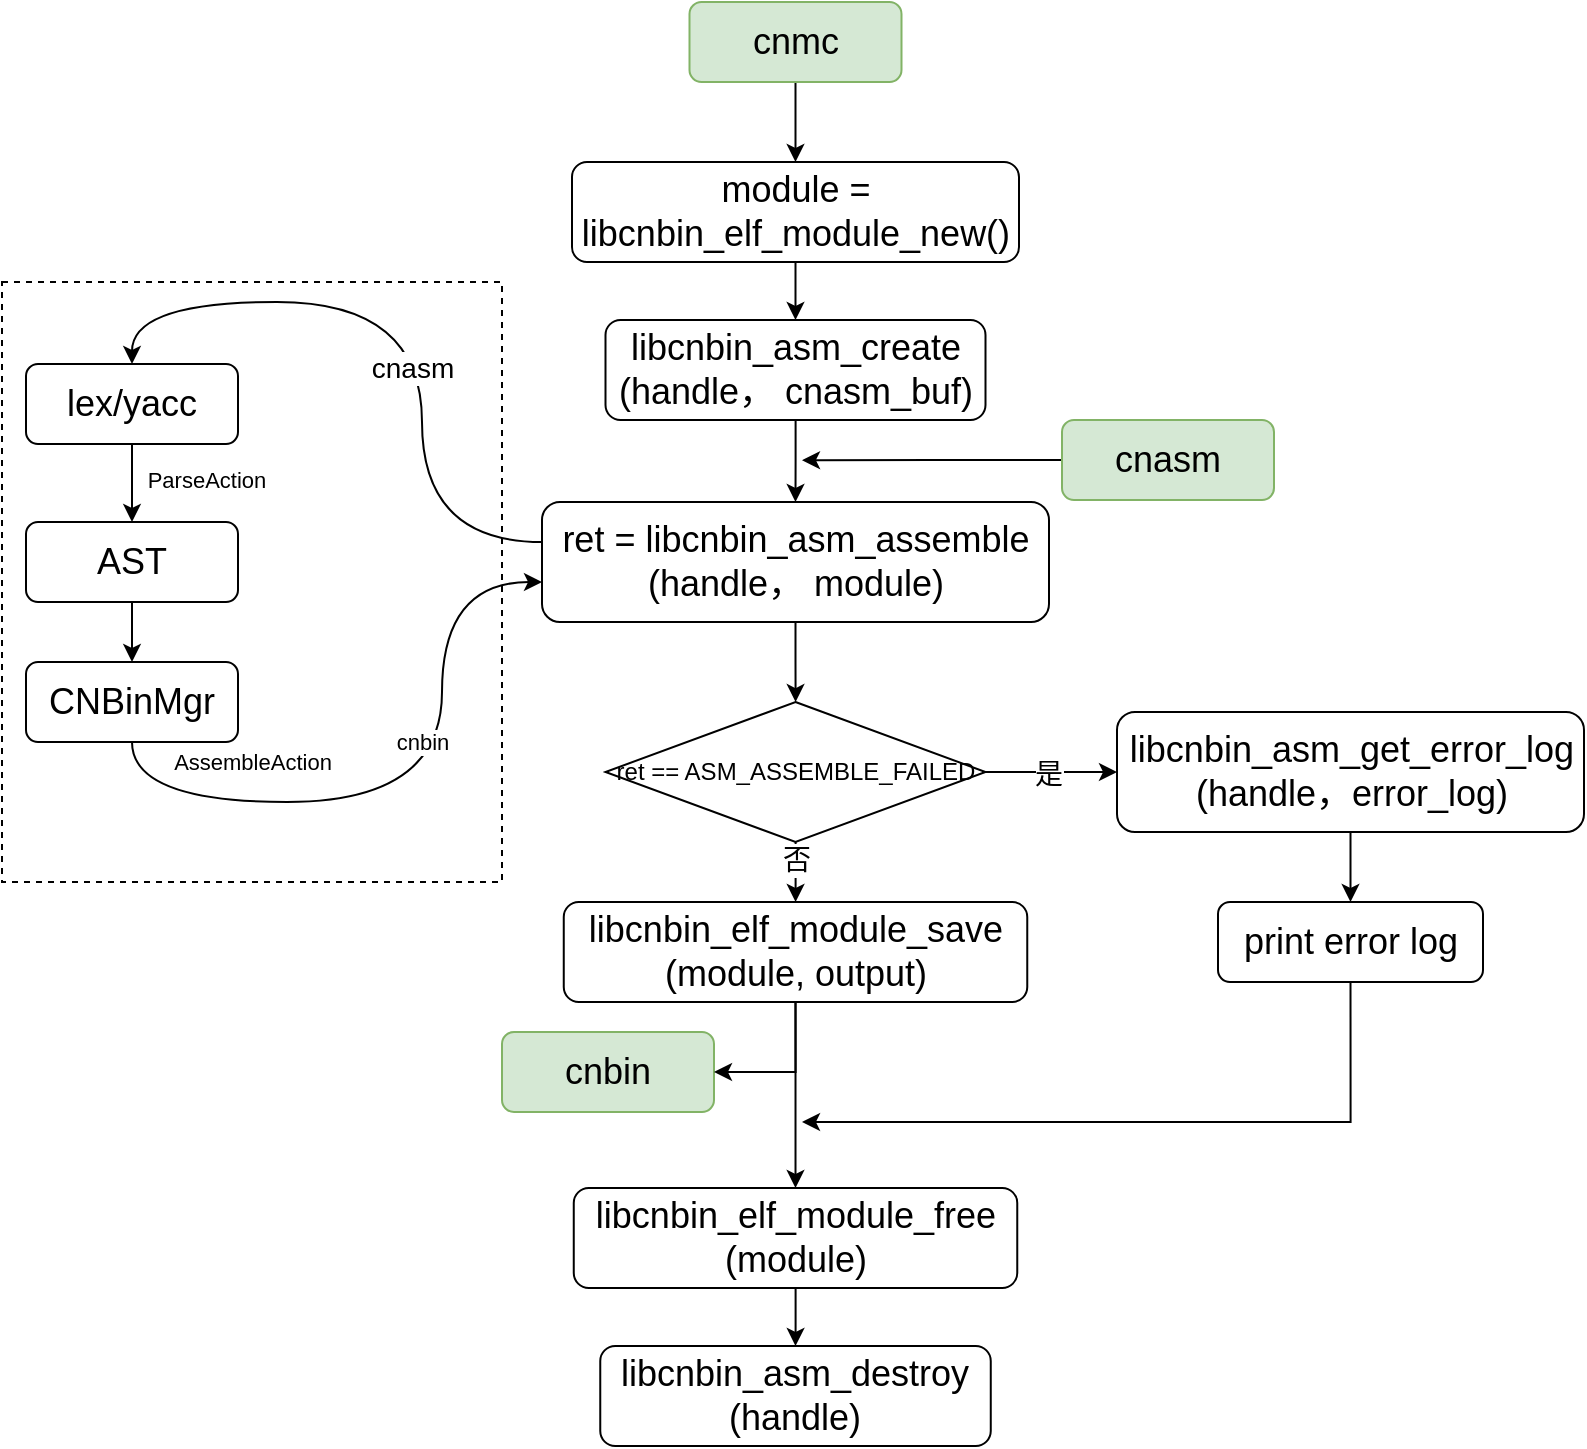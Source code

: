 <mxfile version="21.6.8" type="github">
  <diagram id="C5RBs43oDa-KdzZeNtuy" name="Page-1">
    <mxGraphModel dx="2173" dy="775" grid="1" gridSize="10" guides="1" tooltips="1" connect="1" arrows="1" fold="1" page="1" pageScale="1" pageWidth="827" pageHeight="1169" math="0" shadow="0">
      <root>
        <mxCell id="WIyWlLk6GJQsqaUBKTNV-0" />
        <mxCell id="WIyWlLk6GJQsqaUBKTNV-1" parent="WIyWlLk6GJQsqaUBKTNV-0" />
        <mxCell id="o8AXfJ6d0ml3byffhMXa-38" style="edgeStyle=orthogonalEdgeStyle;rounded=0;orthogonalLoop=1;jettySize=auto;html=1;exitX=0.5;exitY=1;exitDx=0;exitDy=0;entryX=0.5;entryY=0;entryDx=0;entryDy=0;" parent="WIyWlLk6GJQsqaUBKTNV-1" source="1VvXPGQ5xc2AV_AhxKoi-1" target="o8AXfJ6d0ml3byffhMXa-6" edge="1">
          <mxGeometry relative="1" as="geometry" />
        </mxCell>
        <mxCell id="1VvXPGQ5xc2AV_AhxKoi-1" value="&lt;span style=&quot;font-size: 18px;&quot;&gt;cnmc&lt;/span&gt;" style="rounded=1;whiteSpace=wrap;html=1;fontSize=12;glass=0;strokeWidth=1;shadow=0;fillColor=#d5e8d4;strokeColor=#82b366;" parent="WIyWlLk6GJQsqaUBKTNV-1" vertex="1">
          <mxGeometry x="-456.25" y="50" width="106" height="40" as="geometry" />
        </mxCell>
        <mxCell id="1VvXPGQ5xc2AV_AhxKoi-3" value="&lt;font style=&quot;font-size: 18px;&quot;&gt;cnbin&lt;/font&gt;" style="rounded=1;whiteSpace=wrap;html=1;fontSize=12;glass=0;strokeWidth=1;shadow=0;fillColor=#d5e8d4;strokeColor=#82b366;" parent="WIyWlLk6GJQsqaUBKTNV-1" vertex="1">
          <mxGeometry x="-550" y="565" width="106" height="40" as="geometry" />
        </mxCell>
        <mxCell id="o8AXfJ6d0ml3byffhMXa-13" value="" style="edgeStyle=orthogonalEdgeStyle;rounded=0;orthogonalLoop=1;jettySize=auto;html=1;" parent="WIyWlLk6GJQsqaUBKTNV-1" source="o8AXfJ6d0ml3byffhMXa-0" target="o8AXfJ6d0ml3byffhMXa-3" edge="1">
          <mxGeometry relative="1" as="geometry" />
        </mxCell>
        <mxCell id="o8AXfJ6d0ml3byffhMXa-0" value="&lt;span style=&quot;font-size: 18px;&quot;&gt;ret = libcnbin_asm_assemble&lt;br&gt;(handle， module)&lt;/span&gt;" style="rounded=1;whiteSpace=wrap;html=1;fontSize=12;glass=0;strokeWidth=1;shadow=0;" parent="WIyWlLk6GJQsqaUBKTNV-1" vertex="1">
          <mxGeometry x="-530" y="300" width="253.5" height="60" as="geometry" />
        </mxCell>
        <mxCell id="o8AXfJ6d0ml3byffhMXa-12" value="" style="edgeStyle=orthogonalEdgeStyle;rounded=0;orthogonalLoop=1;jettySize=auto;html=1;" parent="WIyWlLk6GJQsqaUBKTNV-1" source="o8AXfJ6d0ml3byffhMXa-2" target="o8AXfJ6d0ml3byffhMXa-0" edge="1">
          <mxGeometry relative="1" as="geometry" />
        </mxCell>
        <mxCell id="o8AXfJ6d0ml3byffhMXa-2" value="&lt;span style=&quot;font-size: 18px;&quot;&gt;libcnbin_asm_create&lt;br&gt;(handle， cnasm_buf)&lt;/span&gt;" style="rounded=1;whiteSpace=wrap;html=1;fontSize=12;glass=0;strokeWidth=1;shadow=0;" parent="WIyWlLk6GJQsqaUBKTNV-1" vertex="1">
          <mxGeometry x="-498.25" y="209" width="190" height="50" as="geometry" />
        </mxCell>
        <mxCell id="o8AXfJ6d0ml3byffhMXa-14" value="" style="edgeStyle=orthogonalEdgeStyle;rounded=0;orthogonalLoop=1;jettySize=auto;html=1;" parent="WIyWlLk6GJQsqaUBKTNV-1" source="o8AXfJ6d0ml3byffhMXa-3" target="o8AXfJ6d0ml3byffhMXa-4" edge="1">
          <mxGeometry relative="1" as="geometry" />
        </mxCell>
        <mxCell id="o8AXfJ6d0ml3byffhMXa-41" value="&lt;font style=&quot;font-size: 14px;&quot;&gt;是&lt;/font&gt;" style="edgeLabel;html=1;align=center;verticalAlign=middle;resizable=0;points=[];" parent="o8AXfJ6d0ml3byffhMXa-14" vertex="1" connectable="0">
          <mxGeometry x="-0.064" y="-1" relative="1" as="geometry">
            <mxPoint as="offset" />
          </mxGeometry>
        </mxCell>
        <mxCell id="o8AXfJ6d0ml3byffhMXa-16" value="" style="edgeStyle=orthogonalEdgeStyle;rounded=0;orthogonalLoop=1;jettySize=auto;html=1;" parent="WIyWlLk6GJQsqaUBKTNV-1" source="o8AXfJ6d0ml3byffhMXa-3" target="o8AXfJ6d0ml3byffhMXa-7" edge="1">
          <mxGeometry relative="1" as="geometry" />
        </mxCell>
        <mxCell id="o8AXfJ6d0ml3byffhMXa-43" value="&lt;font style=&quot;font-size: 14px;&quot;&gt;否&lt;/font&gt;" style="edgeLabel;html=1;align=center;verticalAlign=middle;resizable=0;points=[];" parent="o8AXfJ6d0ml3byffhMXa-16" vertex="1" connectable="0">
          <mxGeometry x="-0.41" relative="1" as="geometry">
            <mxPoint as="offset" />
          </mxGeometry>
        </mxCell>
        <mxCell id="o8AXfJ6d0ml3byffhMXa-3" value="&lt;font style=&quot;font-size: 12px;&quot;&gt;ret == ASM_ASSEMBLE_FAILED&lt;/font&gt;" style="rhombus;whiteSpace=wrap;html=1;" parent="WIyWlLk6GJQsqaUBKTNV-1" vertex="1">
          <mxGeometry x="-498.25" y="400" width="190" height="70" as="geometry" />
        </mxCell>
        <mxCell id="o8AXfJ6d0ml3byffhMXa-20" value="" style="edgeStyle=orthogonalEdgeStyle;rounded=0;orthogonalLoop=1;jettySize=auto;html=1;" parent="WIyWlLk6GJQsqaUBKTNV-1" source="o8AXfJ6d0ml3byffhMXa-4" target="o8AXfJ6d0ml3byffhMXa-19" edge="1">
          <mxGeometry relative="1" as="geometry" />
        </mxCell>
        <mxCell id="o8AXfJ6d0ml3byffhMXa-4" value="&lt;span style=&quot;font-size: 18px;&quot;&gt;libcnbin_asm_get_error_log&lt;br&gt;(handle，error_log)&lt;/span&gt;" style="rounded=1;whiteSpace=wrap;html=1;fontSize=12;glass=0;strokeWidth=1;shadow=0;" parent="WIyWlLk6GJQsqaUBKTNV-1" vertex="1">
          <mxGeometry x="-242.5" y="405" width="233.5" height="60" as="geometry" />
        </mxCell>
        <mxCell id="o8AXfJ6d0ml3byffhMXa-11" style="edgeStyle=orthogonalEdgeStyle;rounded=0;orthogonalLoop=1;jettySize=auto;html=1;exitX=0.5;exitY=1;exitDx=0;exitDy=0;entryX=0.5;entryY=0;entryDx=0;entryDy=0;" parent="WIyWlLk6GJQsqaUBKTNV-1" source="o8AXfJ6d0ml3byffhMXa-6" target="o8AXfJ6d0ml3byffhMXa-2" edge="1">
          <mxGeometry relative="1" as="geometry" />
        </mxCell>
        <mxCell id="o8AXfJ6d0ml3byffhMXa-6" value="&lt;span style=&quot;font-size: 18px;&quot;&gt;module = &lt;br&gt;libcnbin_elf_module_new()&lt;/span&gt;" style="rounded=1;whiteSpace=wrap;html=1;fontSize=12;glass=0;strokeWidth=1;shadow=0;" parent="WIyWlLk6GJQsqaUBKTNV-1" vertex="1">
          <mxGeometry x="-515" y="130" width="223.5" height="50" as="geometry" />
        </mxCell>
        <mxCell id="o8AXfJ6d0ml3byffhMXa-17" value="" style="edgeStyle=orthogonalEdgeStyle;rounded=0;orthogonalLoop=1;jettySize=auto;html=1;" parent="WIyWlLk6GJQsqaUBKTNV-1" source="o8AXfJ6d0ml3byffhMXa-7" target="o8AXfJ6d0ml3byffhMXa-8" edge="1">
          <mxGeometry relative="1" as="geometry" />
        </mxCell>
        <mxCell id="o8AXfJ6d0ml3byffhMXa-39" style="edgeStyle=orthogonalEdgeStyle;rounded=0;orthogonalLoop=1;jettySize=auto;html=1;exitX=0.5;exitY=1;exitDx=0;exitDy=0;entryX=1;entryY=0.5;entryDx=0;entryDy=0;" parent="WIyWlLk6GJQsqaUBKTNV-1" source="o8AXfJ6d0ml3byffhMXa-7" target="1VvXPGQ5xc2AV_AhxKoi-3" edge="1">
          <mxGeometry relative="1" as="geometry" />
        </mxCell>
        <mxCell id="o8AXfJ6d0ml3byffhMXa-7" value="&lt;span style=&quot;font-size: 18px;&quot;&gt;libcnbin_elf_module_save&lt;br&gt;(module, output)&lt;/span&gt;" style="rounded=1;whiteSpace=wrap;html=1;fontSize=12;glass=0;strokeWidth=1;shadow=0;" parent="WIyWlLk6GJQsqaUBKTNV-1" vertex="1">
          <mxGeometry x="-519.12" y="500" width="231.75" height="50" as="geometry" />
        </mxCell>
        <mxCell id="o8AXfJ6d0ml3byffhMXa-18" value="" style="edgeStyle=orthogonalEdgeStyle;rounded=0;orthogonalLoop=1;jettySize=auto;html=1;" parent="WIyWlLk6GJQsqaUBKTNV-1" source="o8AXfJ6d0ml3byffhMXa-8" target="o8AXfJ6d0ml3byffhMXa-9" edge="1">
          <mxGeometry relative="1" as="geometry" />
        </mxCell>
        <mxCell id="o8AXfJ6d0ml3byffhMXa-8" value="&lt;span style=&quot;font-size: 18px;&quot;&gt;libcnbin_elf_module_free&lt;br&gt;(module)&lt;/span&gt;" style="rounded=1;whiteSpace=wrap;html=1;fontSize=12;glass=0;strokeWidth=1;shadow=0;" parent="WIyWlLk6GJQsqaUBKTNV-1" vertex="1">
          <mxGeometry x="-514.12" y="643" width="221.75" height="50" as="geometry" />
        </mxCell>
        <mxCell id="o8AXfJ6d0ml3byffhMXa-9" value="&lt;span style=&quot;font-size: 18px;&quot;&gt;libcnbin_asm_destroy&lt;br&gt;(handle)&lt;/span&gt;" style="rounded=1;whiteSpace=wrap;html=1;fontSize=12;glass=0;strokeWidth=1;shadow=0;" parent="WIyWlLk6GJQsqaUBKTNV-1" vertex="1">
          <mxGeometry x="-500.87" y="722" width="195.25" height="50" as="geometry" />
        </mxCell>
        <mxCell id="o8AXfJ6d0ml3byffhMXa-40" style="edgeStyle=orthogonalEdgeStyle;rounded=0;orthogonalLoop=1;jettySize=auto;html=1;exitX=0.5;exitY=1;exitDx=0;exitDy=0;" parent="WIyWlLk6GJQsqaUBKTNV-1" source="o8AXfJ6d0ml3byffhMXa-19" edge="1">
          <mxGeometry relative="1" as="geometry">
            <mxPoint x="-400" y="610" as="targetPoint" />
            <Array as="points">
              <mxPoint x="-126" y="610" />
            </Array>
          </mxGeometry>
        </mxCell>
        <mxCell id="o8AXfJ6d0ml3byffhMXa-19" value="&lt;span style=&quot;font-size: 18px;&quot;&gt;print error log&lt;/span&gt;" style="rounded=1;whiteSpace=wrap;html=1;fontSize=12;glass=0;strokeWidth=1;shadow=0;" parent="WIyWlLk6GJQsqaUBKTNV-1" vertex="1">
          <mxGeometry x="-192" y="500" width="132.5" height="40" as="geometry" />
        </mxCell>
        <mxCell id="o8AXfJ6d0ml3byffhMXa-22" value="" style="rounded=0;whiteSpace=wrap;html=1;fillColor=none;dashed=1;" parent="WIyWlLk6GJQsqaUBKTNV-1" vertex="1">
          <mxGeometry x="-800" y="190" width="250" height="300" as="geometry" />
        </mxCell>
        <mxCell id="o8AXfJ6d0ml3byffhMXa-25" style="edgeStyle=orthogonalEdgeStyle;rounded=0;orthogonalLoop=1;jettySize=auto;html=1;exitX=0;exitY=0.5;exitDx=0;exitDy=0;" parent="WIyWlLk6GJQsqaUBKTNV-1" source="o8AXfJ6d0ml3byffhMXa-23" edge="1">
          <mxGeometry relative="1" as="geometry">
            <mxPoint x="-400" y="279.095" as="targetPoint" />
          </mxGeometry>
        </mxCell>
        <mxCell id="o8AXfJ6d0ml3byffhMXa-23" value="&lt;font style=&quot;font-size: 18px;&quot;&gt;cnasm&lt;/font&gt;" style="rounded=1;whiteSpace=wrap;html=1;fontSize=12;glass=0;strokeWidth=1;shadow=0;fillColor=#d5e8d4;strokeColor=#82b366;" parent="WIyWlLk6GJQsqaUBKTNV-1" vertex="1">
          <mxGeometry x="-270" y="259" width="106" height="40" as="geometry" />
        </mxCell>
        <mxCell id="o8AXfJ6d0ml3byffhMXa-26" style="edgeStyle=orthogonalEdgeStyle;rounded=0;orthogonalLoop=1;jettySize=auto;html=1;exitX=0.5;exitY=1;exitDx=0;exitDy=0;entryX=0.5;entryY=0;entryDx=0;entryDy=0;" parent="WIyWlLk6GJQsqaUBKTNV-1" source="o8AXfJ6d0ml3byffhMXa-28" target="o8AXfJ6d0ml3byffhMXa-30" edge="1">
          <mxGeometry relative="1" as="geometry" />
        </mxCell>
        <mxCell id="o8AXfJ6d0ml3byffhMXa-27" value="ParseAction" style="edgeLabel;html=1;align=center;verticalAlign=middle;resizable=0;points=[];" parent="o8AXfJ6d0ml3byffhMXa-26" vertex="1" connectable="0">
          <mxGeometry x="-0.072" y="-2" relative="1" as="geometry">
            <mxPoint x="39" as="offset" />
          </mxGeometry>
        </mxCell>
        <mxCell id="o8AXfJ6d0ml3byffhMXa-28" value="&lt;font style=&quot;font-size: 18px;&quot;&gt;lex/yacc&lt;/font&gt;" style="rounded=1;whiteSpace=wrap;html=1;fontSize=12;glass=0;strokeWidth=1;shadow=0;" parent="WIyWlLk6GJQsqaUBKTNV-1" vertex="1">
          <mxGeometry x="-788" y="231" width="106" height="40" as="geometry" />
        </mxCell>
        <mxCell id="o8AXfJ6d0ml3byffhMXa-29" style="edgeStyle=orthogonalEdgeStyle;rounded=0;orthogonalLoop=1;jettySize=auto;html=1;exitX=0.5;exitY=1;exitDx=0;exitDy=0;entryX=0.5;entryY=0;entryDx=0;entryDy=0;" parent="WIyWlLk6GJQsqaUBKTNV-1" source="o8AXfJ6d0ml3byffhMXa-30" target="o8AXfJ6d0ml3byffhMXa-34" edge="1">
          <mxGeometry relative="1" as="geometry" />
        </mxCell>
        <mxCell id="o8AXfJ6d0ml3byffhMXa-30" value="&lt;span style=&quot;font-size: 18px;&quot;&gt;AST&lt;/span&gt;" style="rounded=1;whiteSpace=wrap;html=1;fontSize=12;glass=0;strokeWidth=1;shadow=0;" parent="WIyWlLk6GJQsqaUBKTNV-1" vertex="1">
          <mxGeometry x="-788" y="310" width="106" height="40" as="geometry" />
        </mxCell>
        <mxCell id="o8AXfJ6d0ml3byffhMXa-31" style="edgeStyle=orthogonalEdgeStyle;curved=1;rounded=0;orthogonalLoop=1;jettySize=auto;html=1;exitX=0.5;exitY=1;exitDx=0;exitDy=0;entryX=0;entryY=0.75;entryDx=0;entryDy=0;" parent="WIyWlLk6GJQsqaUBKTNV-1" source="o8AXfJ6d0ml3byffhMXa-34" edge="1">
          <mxGeometry relative="1" as="geometry">
            <mxPoint x="-530" y="340" as="targetPoint" />
            <Array as="points">
              <mxPoint x="-735" y="450" />
              <mxPoint x="-580" y="450" />
              <mxPoint x="-580" y="340" />
            </Array>
          </mxGeometry>
        </mxCell>
        <mxCell id="o8AXfJ6d0ml3byffhMXa-32" value="AssembleAction" style="edgeLabel;html=1;align=center;verticalAlign=middle;resizable=0;points=[];" parent="o8AXfJ6d0ml3byffhMXa-31" vertex="1" connectable="0">
          <mxGeometry x="-0.524" y="-2" relative="1" as="geometry">
            <mxPoint x="8" y="-22" as="offset" />
          </mxGeometry>
        </mxCell>
        <mxCell id="o8AXfJ6d0ml3byffhMXa-33" value="cnbin" style="edgeLabel;html=1;align=center;verticalAlign=middle;resizable=0;points=[];" parent="o8AXfJ6d0ml3byffhMXa-31" vertex="1" connectable="0">
          <mxGeometry x="-0.126" y="6" relative="1" as="geometry">
            <mxPoint x="24" y="-24" as="offset" />
          </mxGeometry>
        </mxCell>
        <mxCell id="o8AXfJ6d0ml3byffhMXa-34" value="&lt;span style=&quot;font-size: 18px;&quot;&gt;CNBinMgr&lt;/span&gt;" style="rounded=1;whiteSpace=wrap;html=1;fontSize=12;glass=0;strokeWidth=1;shadow=0;" parent="WIyWlLk6GJQsqaUBKTNV-1" vertex="1">
          <mxGeometry x="-788" y="380" width="106" height="40" as="geometry" />
        </mxCell>
        <mxCell id="o8AXfJ6d0ml3byffhMXa-35" style="edgeStyle=orthogonalEdgeStyle;rounded=0;orthogonalLoop=1;jettySize=auto;html=1;exitX=0;exitY=0.25;exitDx=0;exitDy=0;curved=1;entryX=0.5;entryY=0;entryDx=0;entryDy=0;" parent="WIyWlLk6GJQsqaUBKTNV-1" target="o8AXfJ6d0ml3byffhMXa-28" edge="1">
          <mxGeometry relative="1" as="geometry">
            <mxPoint x="-740" y="210" as="targetPoint" />
            <Array as="points">
              <mxPoint x="-590" y="320" />
              <mxPoint x="-590" y="200" />
              <mxPoint x="-735" y="200" />
            </Array>
            <mxPoint x="-530" y="320" as="sourcePoint" />
          </mxGeometry>
        </mxCell>
        <mxCell id="o8AXfJ6d0ml3byffhMXa-36" value="&lt;font style=&quot;font-size: 14px;&quot;&gt;cnasm&lt;/font&gt;" style="edgeLabel;html=1;align=center;verticalAlign=middle;resizable=0;points=[];" parent="o8AXfJ6d0ml3byffhMXa-35" vertex="1" connectable="0">
          <mxGeometry x="-0.173" y="5" relative="1" as="geometry">
            <mxPoint as="offset" />
          </mxGeometry>
        </mxCell>
      </root>
    </mxGraphModel>
  </diagram>
</mxfile>
